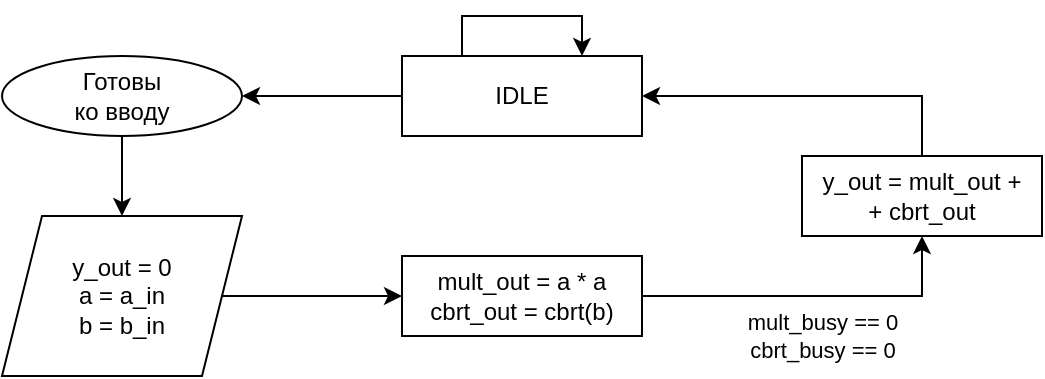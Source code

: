 <mxfile version="14.5.3" type="device"><diagram id="C5RBs43oDa-KdzZeNtuy" name="Page-1"><mxGraphModel dx="976" dy="588" grid="1" gridSize="10" guides="1" tooltips="1" connect="1" arrows="1" fold="1" page="1" pageScale="1" pageWidth="827" pageHeight="1169" math="0" shadow="0"><root><mxCell id="WIyWlLk6GJQsqaUBKTNV-0"/><mxCell id="WIyWlLk6GJQsqaUBKTNV-1" parent="WIyWlLk6GJQsqaUBKTNV-0"/><mxCell id="Ai7nO6kgH-_VaPdN80c5-5" style="edgeStyle=orthogonalEdgeStyle;rounded=0;orthogonalLoop=1;jettySize=auto;html=1;exitX=0.5;exitY=1;exitDx=0;exitDy=0;entryX=0.5;entryY=0;entryDx=0;entryDy=0;" edge="1" parent="WIyWlLk6GJQsqaUBKTNV-1" source="Ai7nO6kgH-_VaPdN80c5-0" target="Ai7nO6kgH-_VaPdN80c5-3"><mxGeometry relative="1" as="geometry"/></mxCell><mxCell id="Ai7nO6kgH-_VaPdN80c5-0" value="Готовы &lt;br&gt;ко вводу" style="ellipse;whiteSpace=wrap;html=1;" vertex="1" parent="WIyWlLk6GJQsqaUBKTNV-1"><mxGeometry x="80" y="80" width="120" height="40" as="geometry"/></mxCell><mxCell id="Ai7nO6kgH-_VaPdN80c5-9" style="edgeStyle=orthogonalEdgeStyle;rounded=0;orthogonalLoop=1;jettySize=auto;html=1;exitX=0.5;exitY=0;exitDx=0;exitDy=0;entryX=1;entryY=0.5;entryDx=0;entryDy=0;" edge="1" parent="WIyWlLk6GJQsqaUBKTNV-1" source="Ai7nO6kgH-_VaPdN80c5-1" target="Ai7nO6kgH-_VaPdN80c5-2"><mxGeometry relative="1" as="geometry"/></mxCell><mxCell id="Ai7nO6kgH-_VaPdN80c5-1" value="y_out = mult_out + &lt;br&gt;+ cbrt_out" style="rounded=0;whiteSpace=wrap;html=1;" vertex="1" parent="WIyWlLk6GJQsqaUBKTNV-1"><mxGeometry x="480" y="130" width="120" height="40" as="geometry"/></mxCell><mxCell id="Ai7nO6kgH-_VaPdN80c5-10" style="edgeStyle=orthogonalEdgeStyle;rounded=0;orthogonalLoop=1;jettySize=auto;html=1;exitX=0;exitY=0.5;exitDx=0;exitDy=0;entryX=1;entryY=0.5;entryDx=0;entryDy=0;" edge="1" parent="WIyWlLk6GJQsqaUBKTNV-1" source="Ai7nO6kgH-_VaPdN80c5-2" target="Ai7nO6kgH-_VaPdN80c5-0"><mxGeometry relative="1" as="geometry"/></mxCell><mxCell id="Ai7nO6kgH-_VaPdN80c5-2" value="IDLE" style="rounded=0;whiteSpace=wrap;html=1;" vertex="1" parent="WIyWlLk6GJQsqaUBKTNV-1"><mxGeometry x="280" y="80" width="120" height="40" as="geometry"/></mxCell><mxCell id="Ai7nO6kgH-_VaPdN80c5-6" style="edgeStyle=orthogonalEdgeStyle;rounded=0;orthogonalLoop=1;jettySize=auto;html=1;exitX=1;exitY=0.5;exitDx=0;exitDy=0;entryX=0;entryY=0.5;entryDx=0;entryDy=0;" edge="1" parent="WIyWlLk6GJQsqaUBKTNV-1" source="Ai7nO6kgH-_VaPdN80c5-3" target="Ai7nO6kgH-_VaPdN80c5-4"><mxGeometry relative="1" as="geometry"/></mxCell><mxCell id="Ai7nO6kgH-_VaPdN80c5-3" value="y_out = 0&lt;br&gt;a = a_in&lt;br&gt;b = b_in&lt;br&gt;" style="shape=parallelogram;perimeter=parallelogramPerimeter;whiteSpace=wrap;html=1;fixedSize=1;" vertex="1" parent="WIyWlLk6GJQsqaUBKTNV-1"><mxGeometry x="80" y="160" width="120" height="80" as="geometry"/></mxCell><mxCell id="Ai7nO6kgH-_VaPdN80c5-7" style="edgeStyle=orthogonalEdgeStyle;rounded=0;orthogonalLoop=1;jettySize=auto;html=1;exitX=1;exitY=0.5;exitDx=0;exitDy=0;entryX=0.5;entryY=1;entryDx=0;entryDy=0;" edge="1" parent="WIyWlLk6GJQsqaUBKTNV-1" source="Ai7nO6kgH-_VaPdN80c5-4" target="Ai7nO6kgH-_VaPdN80c5-1"><mxGeometry relative="1" as="geometry"/></mxCell><mxCell id="Ai7nO6kgH-_VaPdN80c5-8" value="mult_busy == 0&lt;br&gt;cbrt_busy == 0" style="edgeLabel;html=1;align=center;verticalAlign=middle;resizable=0;points=[];" vertex="1" connectable="0" parent="Ai7nO6kgH-_VaPdN80c5-7"><mxGeometry x="0.172" y="-2" relative="1" as="geometry"><mxPoint x="-10" y="18" as="offset"/></mxGeometry></mxCell><mxCell id="Ai7nO6kgH-_VaPdN80c5-4" value="mult_out = a * a&lt;br&gt;cbrt_out = cbrt(b)" style="rounded=0;whiteSpace=wrap;html=1;" vertex="1" parent="WIyWlLk6GJQsqaUBKTNV-1"><mxGeometry x="280" y="180" width="120" height="40" as="geometry"/></mxCell><mxCell id="Ai7nO6kgH-_VaPdN80c5-11" style="edgeStyle=orthogonalEdgeStyle;rounded=0;orthogonalLoop=1;jettySize=auto;html=1;exitX=0.25;exitY=0;exitDx=0;exitDy=0;entryX=0.75;entryY=0;entryDx=0;entryDy=0;" edge="1" parent="WIyWlLk6GJQsqaUBKTNV-1" source="Ai7nO6kgH-_VaPdN80c5-2" target="Ai7nO6kgH-_VaPdN80c5-2"><mxGeometry relative="1" as="geometry"><Array as="points"><mxPoint x="310" y="60"/><mxPoint x="370" y="60"/></Array></mxGeometry></mxCell></root></mxGraphModel></diagram></mxfile>